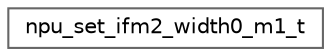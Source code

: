 digraph "Graphical Class Hierarchy"
{
 // LATEX_PDF_SIZE
  bgcolor="transparent";
  edge [fontname=Helvetica,fontsize=10,labelfontname=Helvetica,labelfontsize=10];
  node [fontname=Helvetica,fontsize=10,shape=box,height=0.2,width=0.4];
  rankdir="LR";
  Node0 [id="Node000000",label="npu_set_ifm2_width0_m1_t",height=0.2,width=0.4,color="grey40", fillcolor="white", style="filled",URL="$structnpu__set__ifm2__width0__m1__t.html",tooltip=" "];
}
